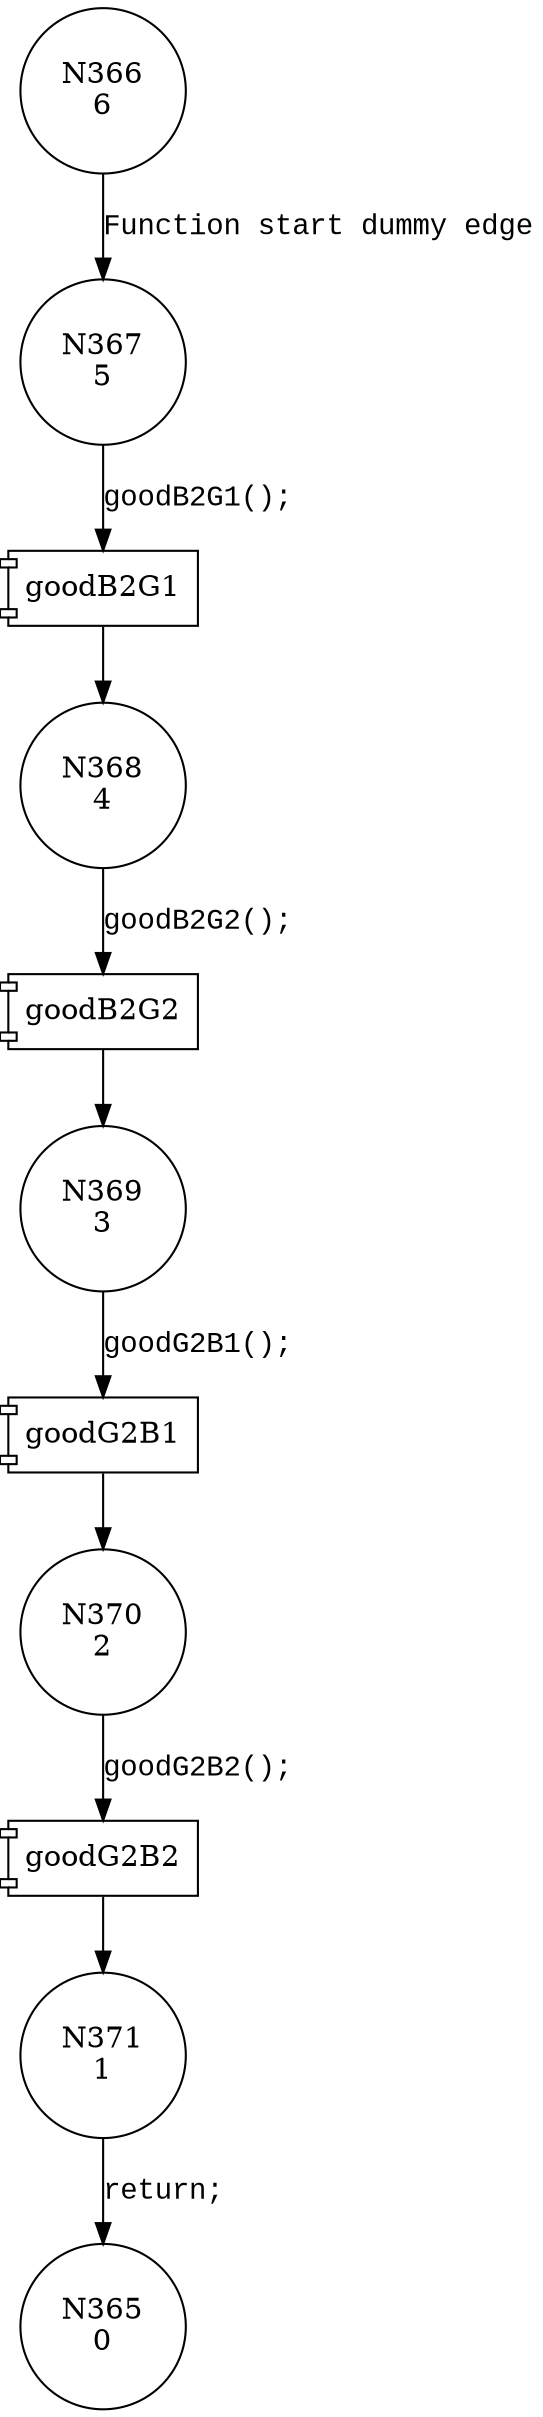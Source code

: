 digraph CWE126_Buffer_Overread__CWE129_rand_05_good {
367 [shape="circle" label="N367\n5"]
368 [shape="circle" label="N368\n4"]
369 [shape="circle" label="N369\n3"]
370 [shape="circle" label="N370\n2"]
371 [shape="circle" label="N371\n1"]
366 [shape="circle" label="N366\n6"]
365 [shape="circle" label="N365\n0"]
100031 [shape="component" label="goodB2G1"]
367 -> 100031 [label="goodB2G1();" fontname="Courier New"]
100031 -> 368 [label="" fontname="Courier New"]
100032 [shape="component" label="goodB2G2"]
368 -> 100032 [label="goodB2G2();" fontname="Courier New"]
100032 -> 369 [label="" fontname="Courier New"]
100033 [shape="component" label="goodG2B1"]
369 -> 100033 [label="goodG2B1();" fontname="Courier New"]
100033 -> 370 [label="" fontname="Courier New"]
100034 [shape="component" label="goodG2B2"]
370 -> 100034 [label="goodG2B2();" fontname="Courier New"]
100034 -> 371 [label="" fontname="Courier New"]
366 -> 367 [label="Function start dummy edge" fontname="Courier New"]
371 -> 365 [label="return;" fontname="Courier New"]
}